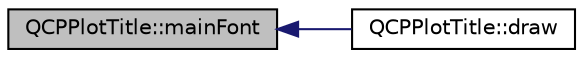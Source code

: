 digraph "QCPPlotTitle::mainFont"
{
  edge [fontname="Helvetica",fontsize="10",labelfontname="Helvetica",labelfontsize="10"];
  node [fontname="Helvetica",fontsize="10",shape=record];
  rankdir="LR";
  Node44 [label="QCPPlotTitle::mainFont",height=0.2,width=0.4,color="black", fillcolor="grey75", style="filled", fontcolor="black"];
  Node44 -> Node45 [dir="back",color="midnightblue",fontsize="10",style="solid",fontname="Helvetica"];
  Node45 [label="QCPPlotTitle::draw",height=0.2,width=0.4,color="black", fillcolor="white", style="filled",URL="$class_q_c_p_plot_title.html#ae4f1f8d24489628dabb7256363b097d2"];
}
